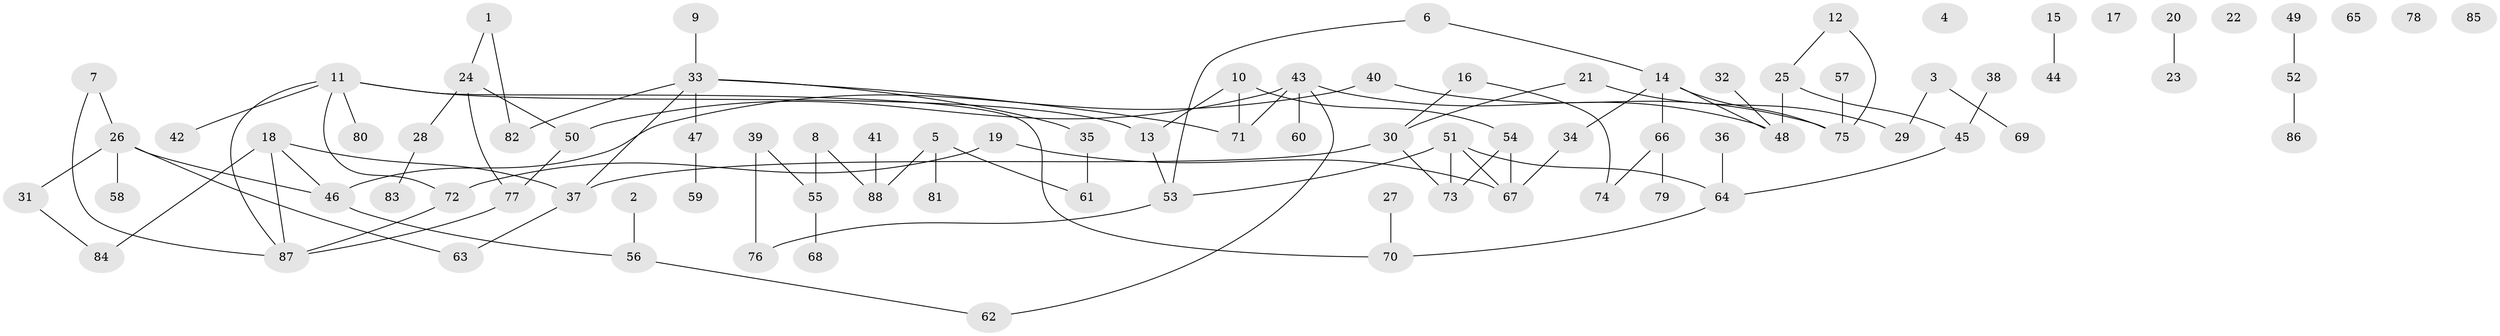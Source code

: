 // Generated by graph-tools (version 1.1) at 2025/33/03/09/25 02:33:53]
// undirected, 88 vertices, 99 edges
graph export_dot {
graph [start="1"]
  node [color=gray90,style=filled];
  1;
  2;
  3;
  4;
  5;
  6;
  7;
  8;
  9;
  10;
  11;
  12;
  13;
  14;
  15;
  16;
  17;
  18;
  19;
  20;
  21;
  22;
  23;
  24;
  25;
  26;
  27;
  28;
  29;
  30;
  31;
  32;
  33;
  34;
  35;
  36;
  37;
  38;
  39;
  40;
  41;
  42;
  43;
  44;
  45;
  46;
  47;
  48;
  49;
  50;
  51;
  52;
  53;
  54;
  55;
  56;
  57;
  58;
  59;
  60;
  61;
  62;
  63;
  64;
  65;
  66;
  67;
  68;
  69;
  70;
  71;
  72;
  73;
  74;
  75;
  76;
  77;
  78;
  79;
  80;
  81;
  82;
  83;
  84;
  85;
  86;
  87;
  88;
  1 -- 24;
  1 -- 82;
  2 -- 56;
  3 -- 29;
  3 -- 69;
  5 -- 61;
  5 -- 81;
  5 -- 88;
  6 -- 14;
  6 -- 53;
  7 -- 26;
  7 -- 87;
  8 -- 55;
  8 -- 88;
  9 -- 33;
  10 -- 13;
  10 -- 54;
  10 -- 71;
  11 -- 13;
  11 -- 42;
  11 -- 70;
  11 -- 72;
  11 -- 80;
  11 -- 87;
  12 -- 25;
  12 -- 75;
  13 -- 53;
  14 -- 34;
  14 -- 48;
  14 -- 66;
  14 -- 75;
  15 -- 44;
  16 -- 30;
  16 -- 74;
  18 -- 37;
  18 -- 46;
  18 -- 84;
  18 -- 87;
  19 -- 67;
  19 -- 72;
  20 -- 23;
  21 -- 29;
  21 -- 30;
  24 -- 28;
  24 -- 50;
  24 -- 77;
  25 -- 45;
  25 -- 48;
  26 -- 31;
  26 -- 46;
  26 -- 58;
  26 -- 63;
  27 -- 70;
  28 -- 83;
  30 -- 37;
  30 -- 73;
  31 -- 84;
  32 -- 48;
  33 -- 35;
  33 -- 37;
  33 -- 47;
  33 -- 71;
  33 -- 82;
  34 -- 67;
  35 -- 61;
  36 -- 64;
  37 -- 63;
  38 -- 45;
  39 -- 55;
  39 -- 76;
  40 -- 46;
  40 -- 75;
  41 -- 88;
  43 -- 48;
  43 -- 50;
  43 -- 60;
  43 -- 62;
  43 -- 71;
  45 -- 64;
  46 -- 56;
  47 -- 59;
  49 -- 52;
  50 -- 77;
  51 -- 53;
  51 -- 64;
  51 -- 67;
  51 -- 73;
  52 -- 86;
  53 -- 76;
  54 -- 67;
  54 -- 73;
  55 -- 68;
  56 -- 62;
  57 -- 75;
  64 -- 70;
  66 -- 74;
  66 -- 79;
  72 -- 87;
  77 -- 87;
}
